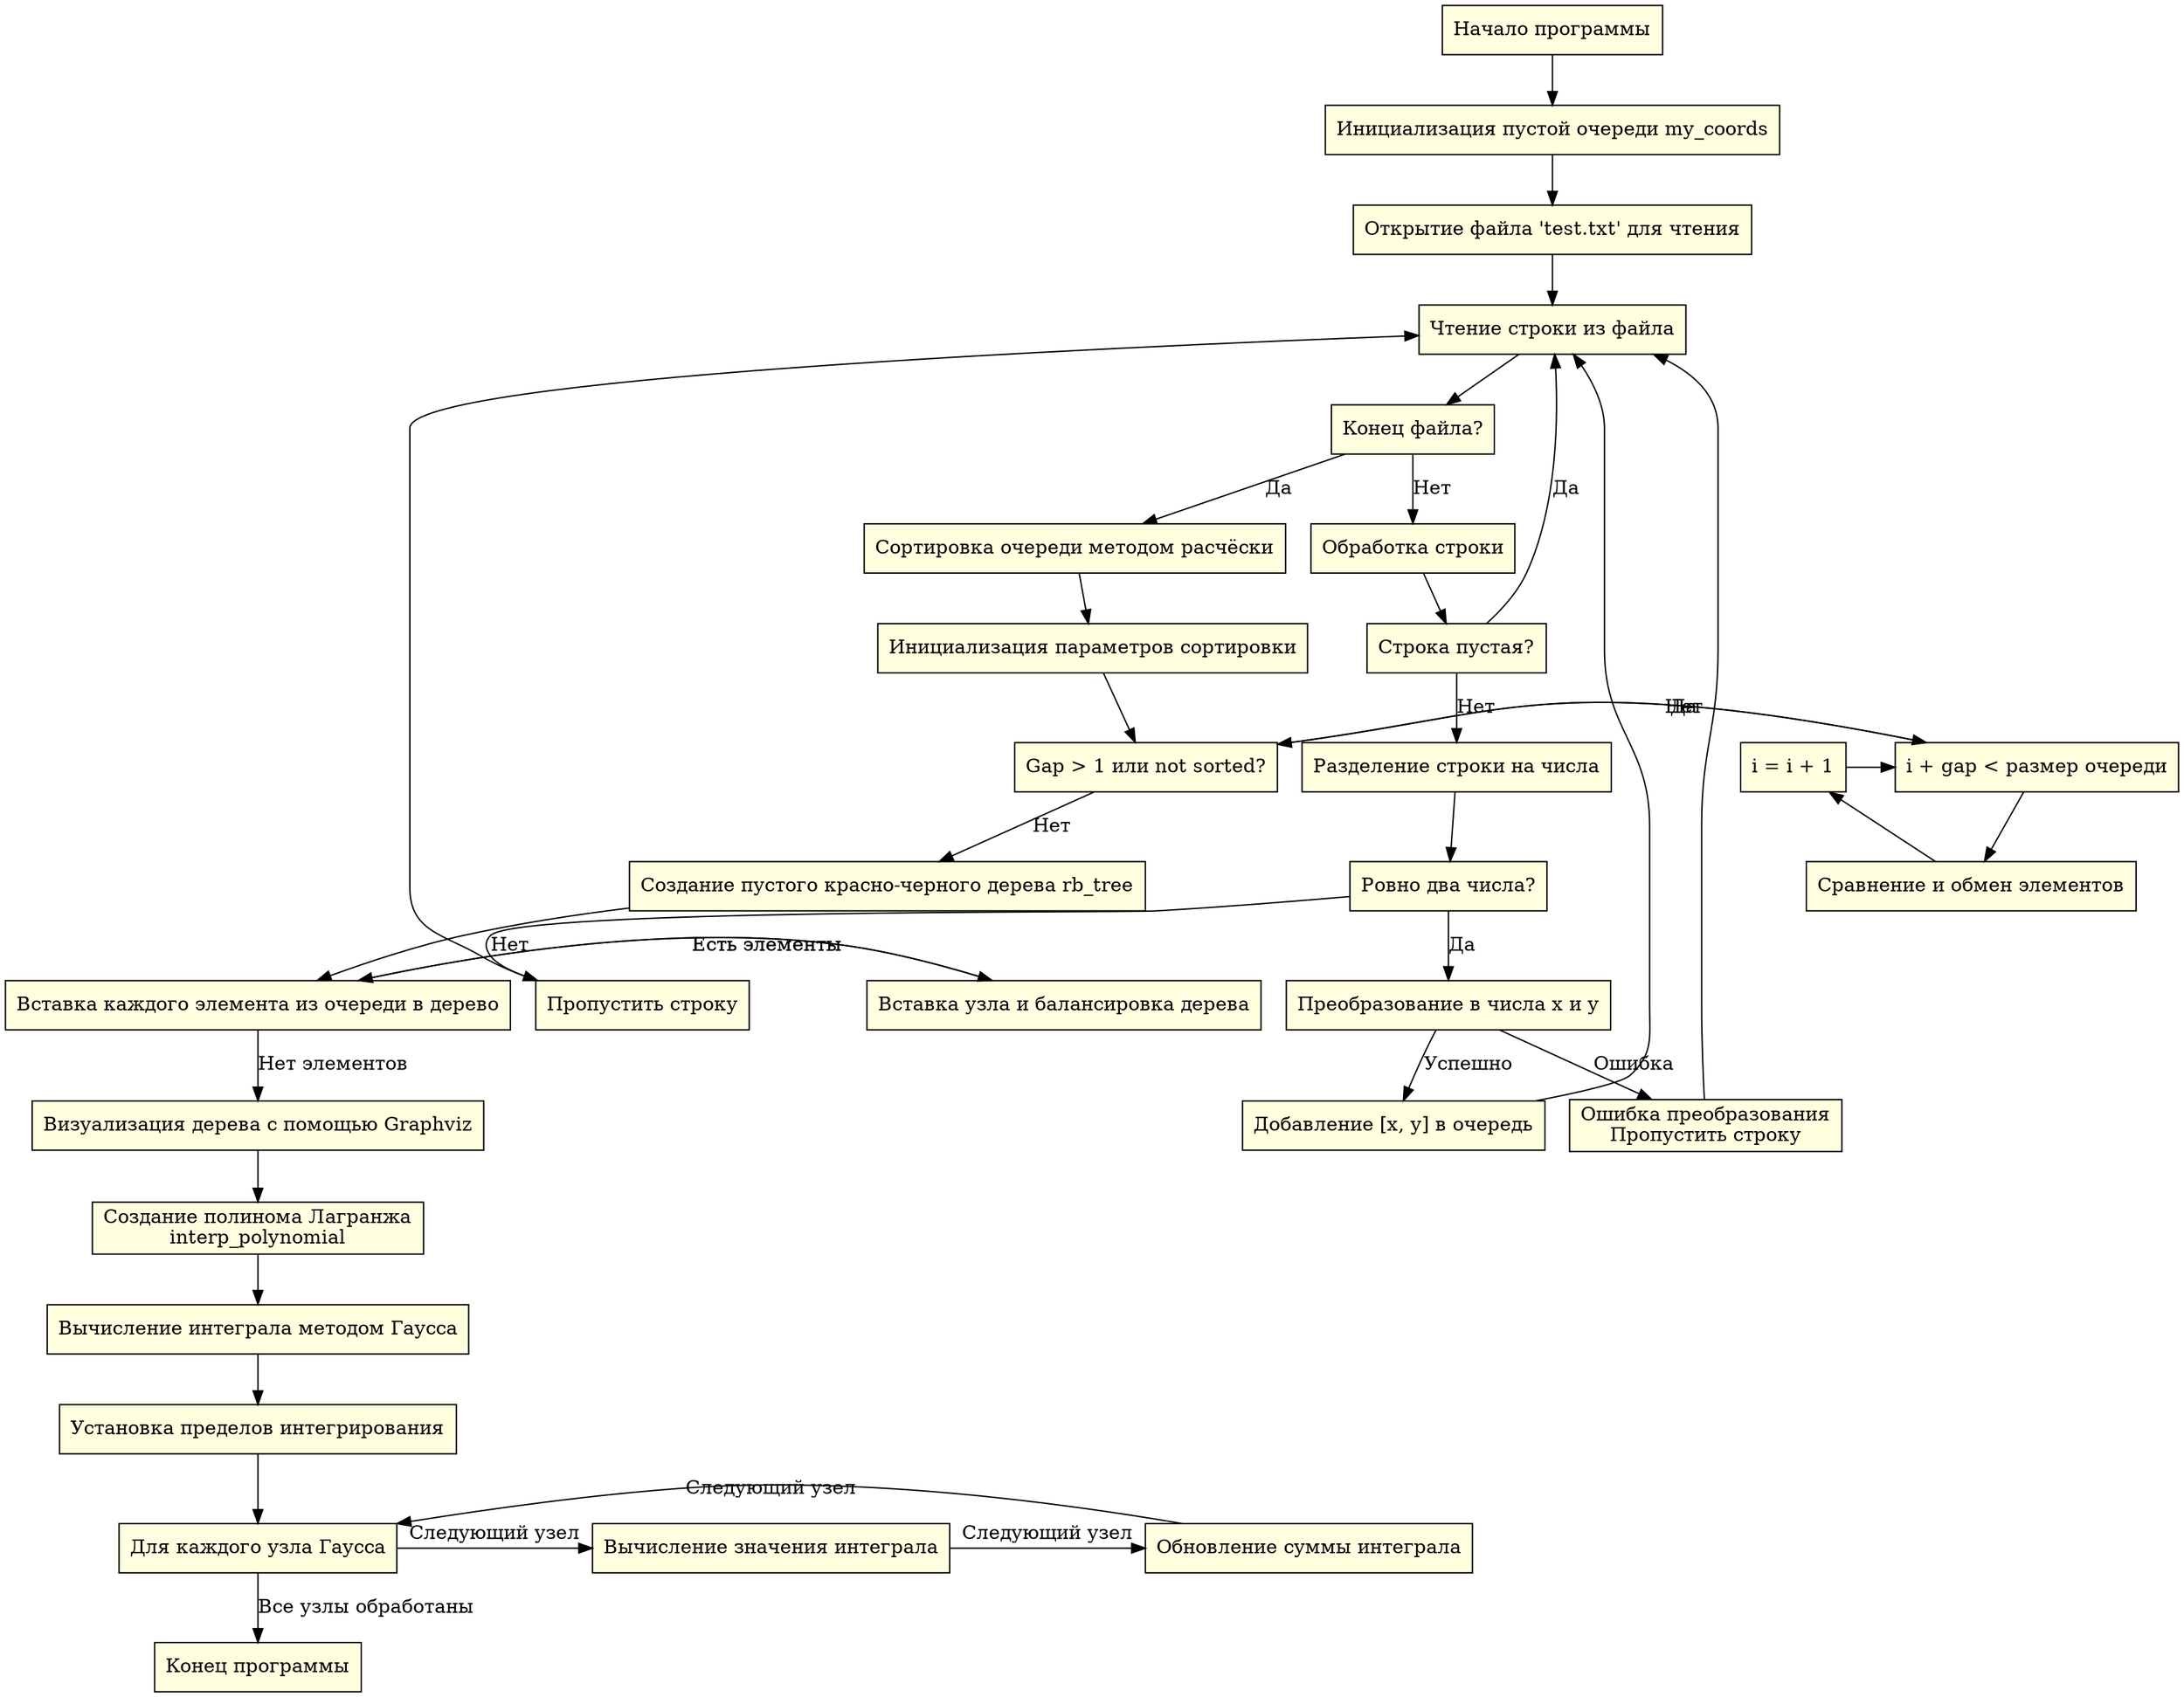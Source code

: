 digraph ProgramFlow {
    rankdir=TB;
    node [shape=rectangle, style=filled, fillcolor=lightyellow];

    Start [label="Начало программы"];

    // Инициализация очереди
    InitQueue [label="Инициализация пустой очереди my_coords"];

    // Чтение данных из файла
    OpenFile [label="Открытие файла 'test.txt' для чтения"];
    ReadLine [label="Чтение строки из файла"];
    CheckEOF [label="Конец файла?"];
    ProcessLine [label="Обработка строки"];
    IsLineEmpty [label="Строка пустая?"];
    SplitLine [label="Разделение строки на числа"];
    IsTwoNumbers [label="Ровно два числа?"];
    TryParse [label="Преобразование в числа x и y"];
    ParseError [label="Ошибка преобразования\nПропустить строку"];
    AddToQueue [label="Добавление [x, y] в очередь"];
    SkipLine [label="Пропустить строку"];

    // Сортировка очереди
    CombSort [label="Сортировка очереди методом расчёски"];
    InitSort [label="Инициализация параметров сортировки"];
    GapLoop [label="Gap > 1 или not sorted?"];
    InnerLoop [label="i + gap < размер очереди"];
    CompareSwap [label="Сравнение и обмен элементов"];
    IncrementI [label="i = i + 1"];

    // Построение красно-черного дерева
    InitRBTree [label="Создание пустого красно-черного дерева rb_tree"];
    InsertLoop [label="Вставка каждого элемента из очереди в дерево"];
    InsertNode [label="Вставка узла и балансировка дерева"];

    // Визуализация дерева
    VisualizeTree [label="Визуализация дерева с помощью Graphviz"];

    // Интерполяция полиномом Лагранжа
    Interpolation [label="Создание полинома Лагранжа\ninterp_polynomial"];

    // Вычисление интеграла методом Гаусса
    GaussIntegration [label="Вычисление интеграла методом Гаусса"];
    SetLimits [label="Установка пределов интегрирования"];
    GaussLoop [label="Для каждого узла Гаусса"];
    ComputeValue [label="Вычисление значения интеграла"];
    SumIntegral [label="Обновление суммы интеграла"];

    // Завершение программы
    End [label="Конец программы"];

    // Соединения
    Start -> InitQueue -> OpenFile -> ReadLine;
    ReadLine -> CheckEOF;
    CheckEOF -> ProcessLine [label="Нет"];
    CheckEOF -> CombSort [label="Да"];

    ProcessLine -> IsLineEmpty;
    IsLineEmpty -> ReadLine [label="Да"];
    IsLineEmpty -> SplitLine [label="Нет"];

    SplitLine -> IsTwoNumbers;
    IsTwoNumbers -> TryParse [label="Да"];
    IsTwoNumbers -> SkipLine [label="Нет"];

    TryParse -> AddToQueue [label="Успешно"];
    TryParse -> ParseError [label="Ошибка"];
    ParseError -> ReadLine;
    SkipLine -> ReadLine;
    AddToQueue -> ReadLine;

    // Сортировка
    CombSort -> InitSort -> GapLoop;
    GapLoop -> InnerLoop [label="Да"];
    GapLoop -> InitRBTree [label="Нет"];

    InnerLoop -> CompareSwap -> IncrementI -> InnerLoop;
    InnerLoop -> GapLoop [label="Нет"];

    // Построение дерева
    InitRBTree -> InsertLoop;
    InsertLoop -> InsertNode -> InsertLoop [label="Есть элементы"];
    InsertLoop -> VisualizeTree [label="Нет элементов"];

    // Интерполяция и интегрирование
    VisualizeTree -> Interpolation -> GaussIntegration;
    GaussIntegration -> SetLimits -> GaussLoop;
    GaussLoop -> ComputeValue -> SumIntegral -> GaussLoop [label="Следующий узел"];
    GaussLoop -> End [label="Все узлы обработаны"];

    // Обозначение циклов
    {rank = same; GapLoop; InnerLoop; IncrementI;}
    {rank = same; InsertLoop; InsertNode;}
    {rank = same; GaussLoop; ComputeValue; SumIntegral;}

    // Условные узлы
    node [shape=diamond, style=filled, fillcolor=lightblue];
    CheckEOF;
    IsLineEmpty;
    IsTwoNumbers;
    TryParse;
    GapLoop;
    InnerLoop;

    // Действия
    node [shape=rectangle, style=filled, fillcolor=lightyellow];
    ProcessLine;
    SkipLine;
    ParseError;
    AddToQueue;
    CompareSwap;
    IncrementI;
    InsertNode;
    VisualizeTree;
    Interpolation;
    GaussIntegration;
    SetLimits;
    ComputeValue;
    SumIntegral;

    // Начало и конец
    node [shape=oval, style=filled, fillcolor=lightgreen];
    Start;
    End;
}
